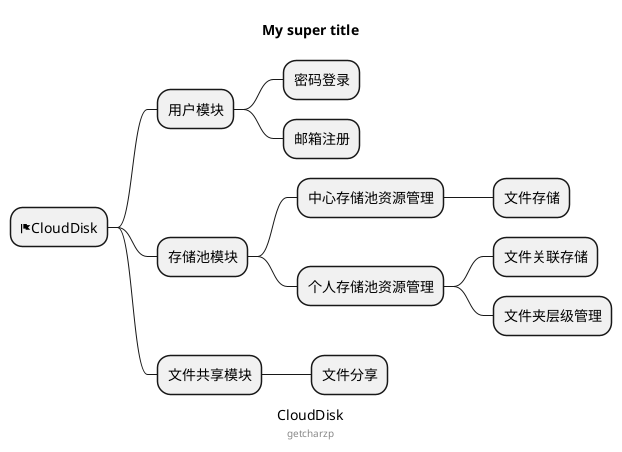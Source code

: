 @startmindmap

caption CloudDisk
title My super title

* <&flag>CloudDisk
** 用户模块
*** 密码登录
*** 邮箱注册
** 存储池模块
*** 中心存储池资源管理
**** 文件存储
*** 个人存储池资源管理
**** 文件关联存储
**** 文件夹层级管理
** 文件共享模块
*** 文件分享

center footer getcharzp

@endmindmap
